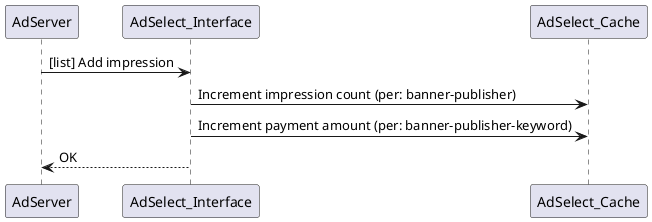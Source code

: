 @startuml
AdServer -> AdSelect_Interface: [list] Add impression
AdSelect_Interface -> AdSelect_Cache: Increment impression count (per: banner-publisher)
AdSelect_Interface -> AdSelect_Cache: Increment payment amount (per: banner-publisher-keyword)
AdServer <-- AdSelect_Interface: OK
@enduml

